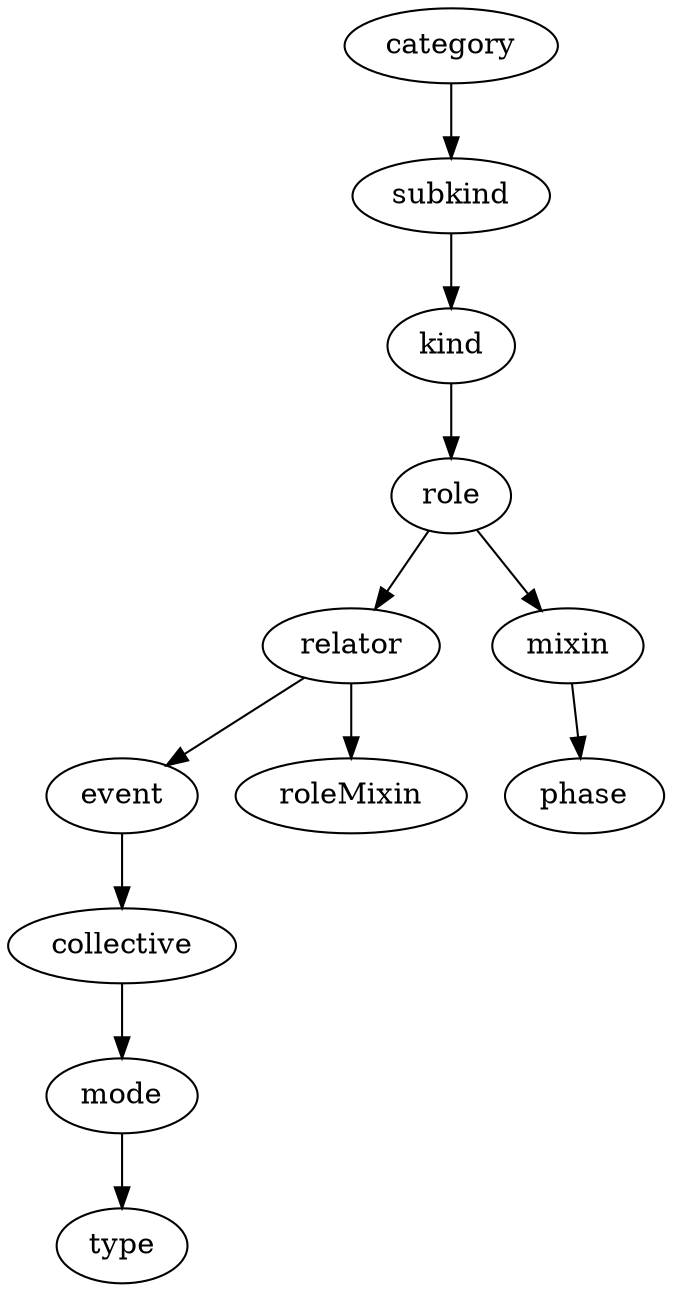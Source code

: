 strict digraph {
category;
subkind;
kind;
role;
relator;
mixin;
event;
roleMixin;
collective;
mode;
type;
phase;
category -> subkind;
subkind -> kind;
kind -> role;
role -> relator;
role -> mixin;
relator -> event;
relator -> roleMixin;
mixin -> phase;
event -> collective;
collective -> mode;
mode -> type;
}
